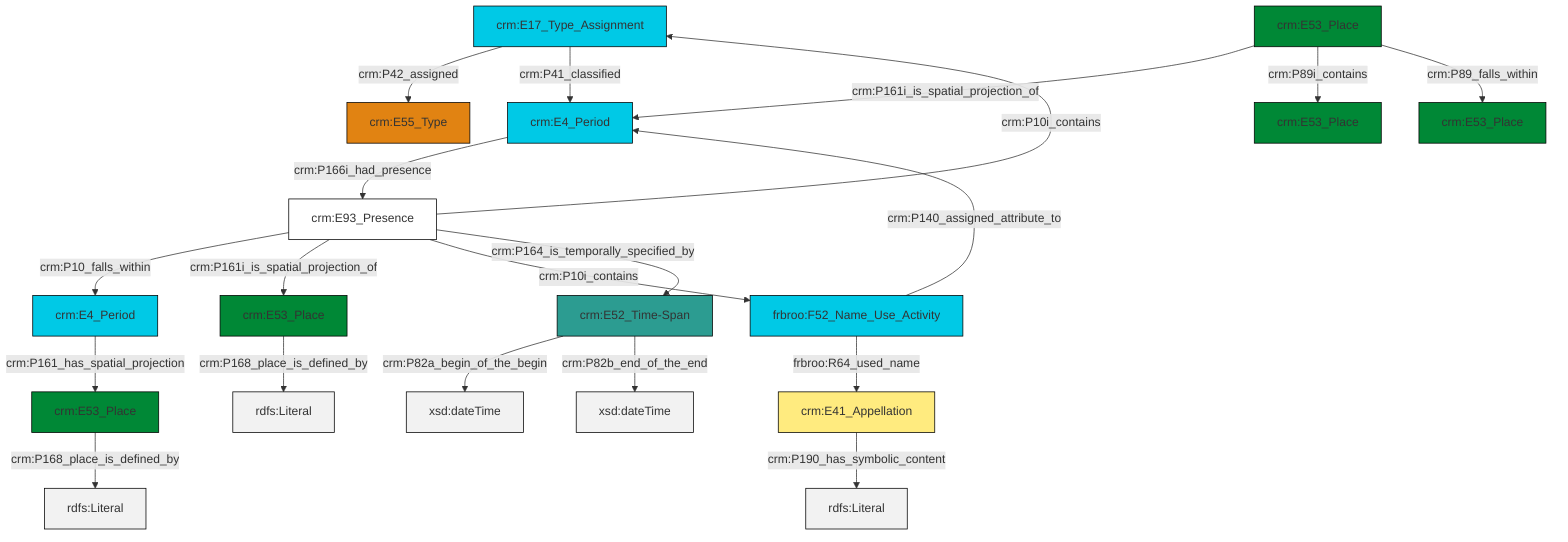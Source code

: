 graph TD
classDef Literal fill:#f2f2f2,stroke:#000000;
classDef CRM_Entity fill:#FFFFFF,stroke:#000000;
classDef Temporal_Entity fill:#00C9E6, stroke:#000000;
classDef Type fill:#E18312, stroke:#000000;
classDef Time-Span fill:#2C9C91, stroke:#000000;
classDef Appellation fill:#FFEB7F, stroke:#000000;
classDef Place fill:#008836, stroke:#000000;
classDef Persistent_Item fill:#B266B2, stroke:#000000;
classDef Conceptual_Object fill:#FFD700, stroke:#000000;
classDef Physical_Thing fill:#D2B48C, stroke:#000000;
classDef Actor fill:#f58aad, stroke:#000000;
classDef PC_Classes fill:#4ce600, stroke:#000000;
classDef Multi fill:#cccccc,stroke:#000000;

0["crm:E17_Type_Assignment"]:::Temporal_Entity -->|crm:P42_assigned| 1["crm:E55_Type"]:::Type
2["crm:E53_Place"]:::Place -->|crm:P168_place_is_defined_by| 3[rdfs:Literal]:::Literal
4["crm:E93_Presence"]:::CRM_Entity -->|crm:P10_falls_within| 5["crm:E4_Period"]:::Temporal_Entity
6["crm:E52_Time-Span"]:::Time-Span -->|crm:P82a_begin_of_the_begin| 7[xsd:dateTime]:::Literal
8["crm:E4_Period"]:::Temporal_Entity -->|crm:P166i_had_presence| 4["crm:E93_Presence"]:::CRM_Entity
5["crm:E4_Period"]:::Temporal_Entity -->|crm:P161_has_spatial_projection| 10["crm:E53_Place"]:::Place
12["crm:E53_Place"]:::Place -->|crm:P161i_is_spatial_projection_of| 8["crm:E4_Period"]:::Temporal_Entity
13["crm:E41_Appellation"]:::Appellation -->|crm:P190_has_symbolic_content| 14[rdfs:Literal]:::Literal
4["crm:E93_Presence"]:::CRM_Entity -->|crm:P10i_contains| 0["crm:E17_Type_Assignment"]:::Temporal_Entity
12["crm:E53_Place"]:::Place -->|crm:P89i_contains| 15["crm:E53_Place"]:::Place
16["frbroo:F52_Name_Use_Activity"]:::Temporal_Entity -->|crm:P140_assigned_attribute_to| 8["crm:E4_Period"]:::Temporal_Entity
10["crm:E53_Place"]:::Place -->|crm:P168_place_is_defined_by| 22[rdfs:Literal]:::Literal
4["crm:E93_Presence"]:::CRM_Entity -->|crm:P161i_is_spatial_projection_of| 2["crm:E53_Place"]:::Place
12["crm:E53_Place"]:::Place -->|crm:P89_falls_within| 20["crm:E53_Place"]:::Place
4["crm:E93_Presence"]:::CRM_Entity -->|crm:P10i_contains| 16["frbroo:F52_Name_Use_Activity"]:::Temporal_Entity
6["crm:E52_Time-Span"]:::Time-Span -->|crm:P82b_end_of_the_end| 29[xsd:dateTime]:::Literal
16["frbroo:F52_Name_Use_Activity"]:::Temporal_Entity -->|frbroo:R64_used_name| 13["crm:E41_Appellation"]:::Appellation
0["crm:E17_Type_Assignment"]:::Temporal_Entity -->|crm:P41_classified| 8["crm:E4_Period"]:::Temporal_Entity
4["crm:E93_Presence"]:::CRM_Entity -->|crm:P164_is_temporally_specified_by| 6["crm:E52_Time-Span"]:::Time-Span